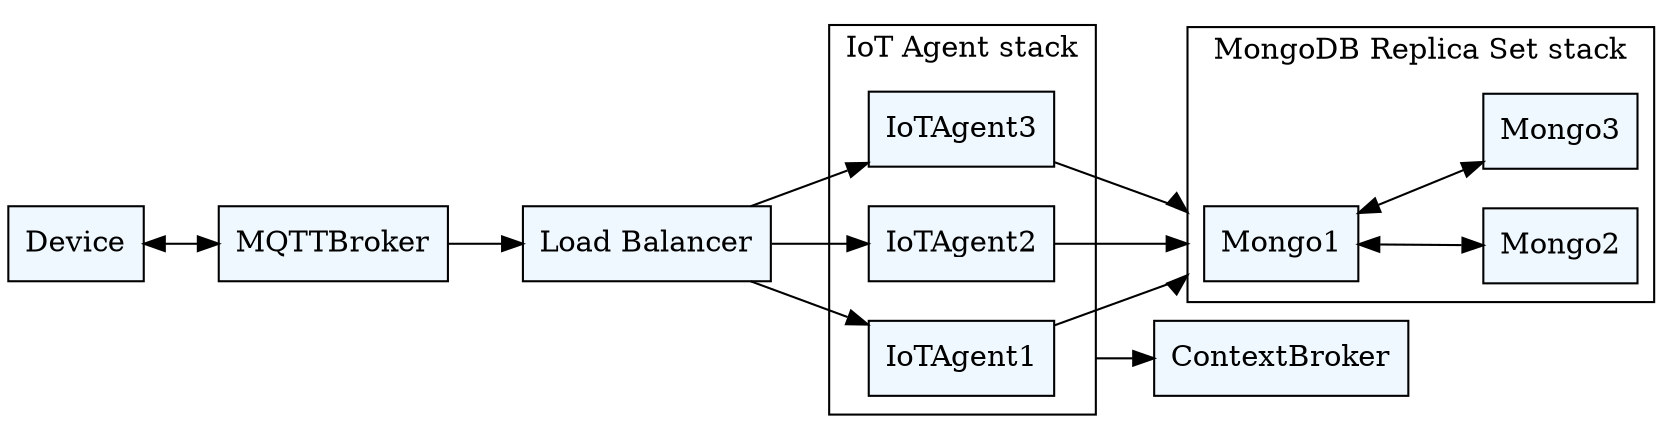 digraph G {
  rankdir=LR;
      compound=true;
      node [shape="record" style="filled"];
      splines=line;
      Device [fillcolor="aliceblue"];
      MQTTBroker [fillcolor="aliceblue"];
      "Load Balancer" [fillcolor="aliceblue"];
      subgraph cluster_0 {
          label="IoT Agent stack";
          IoTAgent1 [fillcolor="aliceblue"];
          IoTAgent2 [fillcolor="aliceblue"];
          IoTAgent3 [fillcolor="aliceblue"];
      }
      subgraph cluster_1 {
          label="MongoDB Replica Set stack";
          Mongo1 [fillcolor="aliceblue"];
          Mongo2 [fillcolor="aliceblue"];
          Mongo3 [fillcolor="aliceblue"];
      }
      ContextBroker [fillcolor="aliceblue"];
      "Load Balancer" -> {IoTAgent1,IoTAgent2,IoTAgent3};
      IoTAgent1 -> Mongo1 [lhead=cluster_1];
      IoTAgent2 -> Mongo1 [lhead=cluster_1];
      IoTAgent3 -> Mongo1 [lhead=cluster_1];
      Mongo1 -> {Mongo2, Mongo3} [dir="both"];
      Device -> MQTTBroker [dir="both"];
      MQTTBroker -> "Load Balancer" [lhead=cluster_0];
      IoTAgent1 -> ContextBroker [ltail=cluster_0];
}
